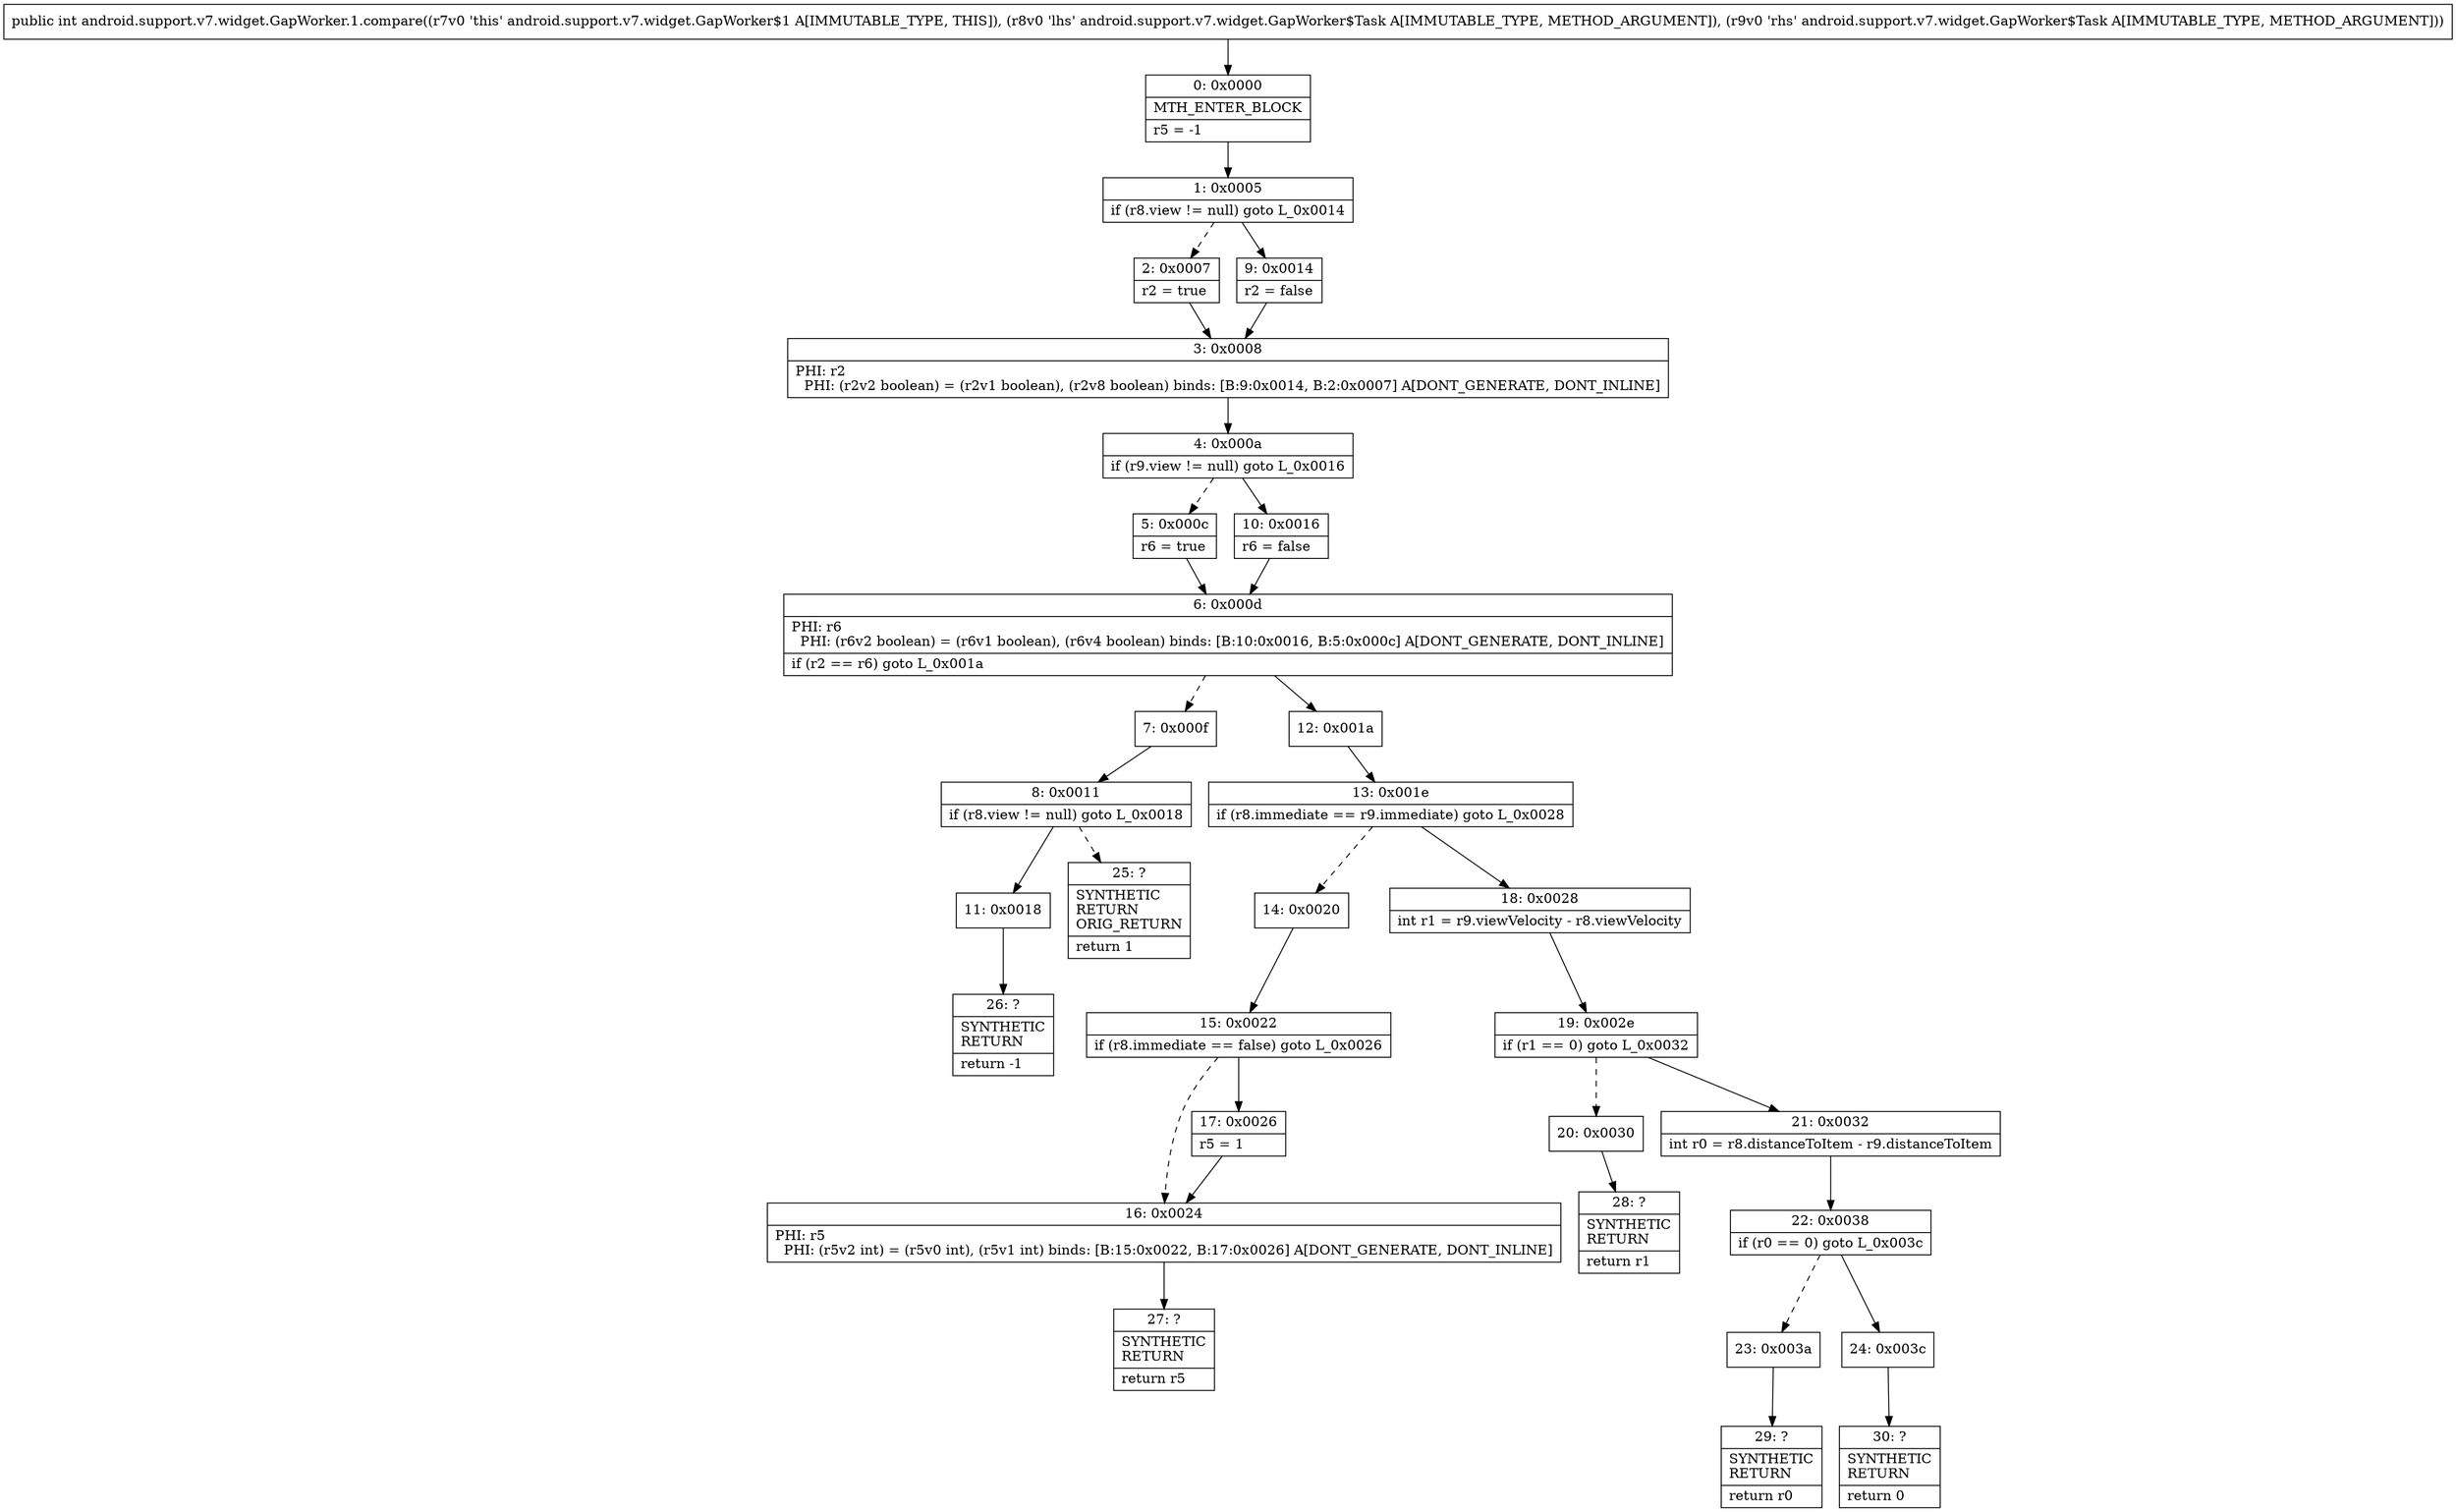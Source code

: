 digraph "CFG forandroid.support.v7.widget.GapWorker.1.compare(Landroid\/support\/v7\/widget\/GapWorker$Task;Landroid\/support\/v7\/widget\/GapWorker$Task;)I" {
Node_0 [shape=record,label="{0\:\ 0x0000|MTH_ENTER_BLOCK\l|r5 = \-1\l}"];
Node_1 [shape=record,label="{1\:\ 0x0005|if (r8.view != null) goto L_0x0014\l}"];
Node_2 [shape=record,label="{2\:\ 0x0007|r2 = true\l}"];
Node_3 [shape=record,label="{3\:\ 0x0008|PHI: r2 \l  PHI: (r2v2 boolean) = (r2v1 boolean), (r2v8 boolean) binds: [B:9:0x0014, B:2:0x0007] A[DONT_GENERATE, DONT_INLINE]\l}"];
Node_4 [shape=record,label="{4\:\ 0x000a|if (r9.view != null) goto L_0x0016\l}"];
Node_5 [shape=record,label="{5\:\ 0x000c|r6 = true\l}"];
Node_6 [shape=record,label="{6\:\ 0x000d|PHI: r6 \l  PHI: (r6v2 boolean) = (r6v1 boolean), (r6v4 boolean) binds: [B:10:0x0016, B:5:0x000c] A[DONT_GENERATE, DONT_INLINE]\l|if (r2 == r6) goto L_0x001a\l}"];
Node_7 [shape=record,label="{7\:\ 0x000f}"];
Node_8 [shape=record,label="{8\:\ 0x0011|if (r8.view != null) goto L_0x0018\l}"];
Node_9 [shape=record,label="{9\:\ 0x0014|r2 = false\l}"];
Node_10 [shape=record,label="{10\:\ 0x0016|r6 = false\l}"];
Node_11 [shape=record,label="{11\:\ 0x0018}"];
Node_12 [shape=record,label="{12\:\ 0x001a}"];
Node_13 [shape=record,label="{13\:\ 0x001e|if (r8.immediate == r9.immediate) goto L_0x0028\l}"];
Node_14 [shape=record,label="{14\:\ 0x0020}"];
Node_15 [shape=record,label="{15\:\ 0x0022|if (r8.immediate == false) goto L_0x0026\l}"];
Node_16 [shape=record,label="{16\:\ 0x0024|PHI: r5 \l  PHI: (r5v2 int) = (r5v0 int), (r5v1 int) binds: [B:15:0x0022, B:17:0x0026] A[DONT_GENERATE, DONT_INLINE]\l}"];
Node_17 [shape=record,label="{17\:\ 0x0026|r5 = 1\l}"];
Node_18 [shape=record,label="{18\:\ 0x0028|int r1 = r9.viewVelocity \- r8.viewVelocity\l}"];
Node_19 [shape=record,label="{19\:\ 0x002e|if (r1 == 0) goto L_0x0032\l}"];
Node_20 [shape=record,label="{20\:\ 0x0030}"];
Node_21 [shape=record,label="{21\:\ 0x0032|int r0 = r8.distanceToItem \- r9.distanceToItem\l}"];
Node_22 [shape=record,label="{22\:\ 0x0038|if (r0 == 0) goto L_0x003c\l}"];
Node_23 [shape=record,label="{23\:\ 0x003a}"];
Node_24 [shape=record,label="{24\:\ 0x003c}"];
Node_25 [shape=record,label="{25\:\ ?|SYNTHETIC\lRETURN\lORIG_RETURN\l|return 1\l}"];
Node_26 [shape=record,label="{26\:\ ?|SYNTHETIC\lRETURN\l|return \-1\l}"];
Node_27 [shape=record,label="{27\:\ ?|SYNTHETIC\lRETURN\l|return r5\l}"];
Node_28 [shape=record,label="{28\:\ ?|SYNTHETIC\lRETURN\l|return r1\l}"];
Node_29 [shape=record,label="{29\:\ ?|SYNTHETIC\lRETURN\l|return r0\l}"];
Node_30 [shape=record,label="{30\:\ ?|SYNTHETIC\lRETURN\l|return 0\l}"];
MethodNode[shape=record,label="{public int android.support.v7.widget.GapWorker.1.compare((r7v0 'this' android.support.v7.widget.GapWorker$1 A[IMMUTABLE_TYPE, THIS]), (r8v0 'lhs' android.support.v7.widget.GapWorker$Task A[IMMUTABLE_TYPE, METHOD_ARGUMENT]), (r9v0 'rhs' android.support.v7.widget.GapWorker$Task A[IMMUTABLE_TYPE, METHOD_ARGUMENT])) }"];
MethodNode -> Node_0;
Node_0 -> Node_1;
Node_1 -> Node_2[style=dashed];
Node_1 -> Node_9;
Node_2 -> Node_3;
Node_3 -> Node_4;
Node_4 -> Node_5[style=dashed];
Node_4 -> Node_10;
Node_5 -> Node_6;
Node_6 -> Node_7[style=dashed];
Node_6 -> Node_12;
Node_7 -> Node_8;
Node_8 -> Node_11;
Node_8 -> Node_25[style=dashed];
Node_9 -> Node_3;
Node_10 -> Node_6;
Node_11 -> Node_26;
Node_12 -> Node_13;
Node_13 -> Node_14[style=dashed];
Node_13 -> Node_18;
Node_14 -> Node_15;
Node_15 -> Node_16[style=dashed];
Node_15 -> Node_17;
Node_16 -> Node_27;
Node_17 -> Node_16;
Node_18 -> Node_19;
Node_19 -> Node_20[style=dashed];
Node_19 -> Node_21;
Node_20 -> Node_28;
Node_21 -> Node_22;
Node_22 -> Node_23[style=dashed];
Node_22 -> Node_24;
Node_23 -> Node_29;
Node_24 -> Node_30;
}

